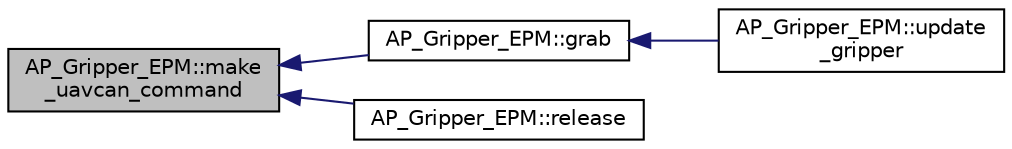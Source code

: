 digraph "AP_Gripper_EPM::make_uavcan_command"
{
 // INTERACTIVE_SVG=YES
  edge [fontname="Helvetica",fontsize="10",labelfontname="Helvetica",labelfontsize="10"];
  node [fontname="Helvetica",fontsize="10",shape=record];
  rankdir="LR";
  Node1 [label="AP_Gripper_EPM::make\l_uavcan_command",height=0.2,width=0.4,color="black", fillcolor="grey75", style="filled", fontcolor="black"];
  Node1 -> Node2 [dir="back",color="midnightblue",fontsize="10",style="solid",fontname="Helvetica"];
  Node2 [label="AP_Gripper_EPM::grab",height=0.2,width=0.4,color="black", fillcolor="white", style="filled",URL="$classAP__Gripper__EPM.html#a315852aab3ec4ad6265adedca7fc88a4"];
  Node2 -> Node3 [dir="back",color="midnightblue",fontsize="10",style="solid",fontname="Helvetica"];
  Node3 [label="AP_Gripper_EPM::update\l_gripper",height=0.2,width=0.4,color="black", fillcolor="white", style="filled",URL="$classAP__Gripper__EPM.html#ac83df92cae2a0d173d8dafef3c47cb77"];
  Node1 -> Node4 [dir="back",color="midnightblue",fontsize="10",style="solid",fontname="Helvetica"];
  Node4 [label="AP_Gripper_EPM::release",height=0.2,width=0.4,color="black", fillcolor="white", style="filled",URL="$classAP__Gripper__EPM.html#a3fbd62d41d09bea823e5146fa5a2c32a"];
}

